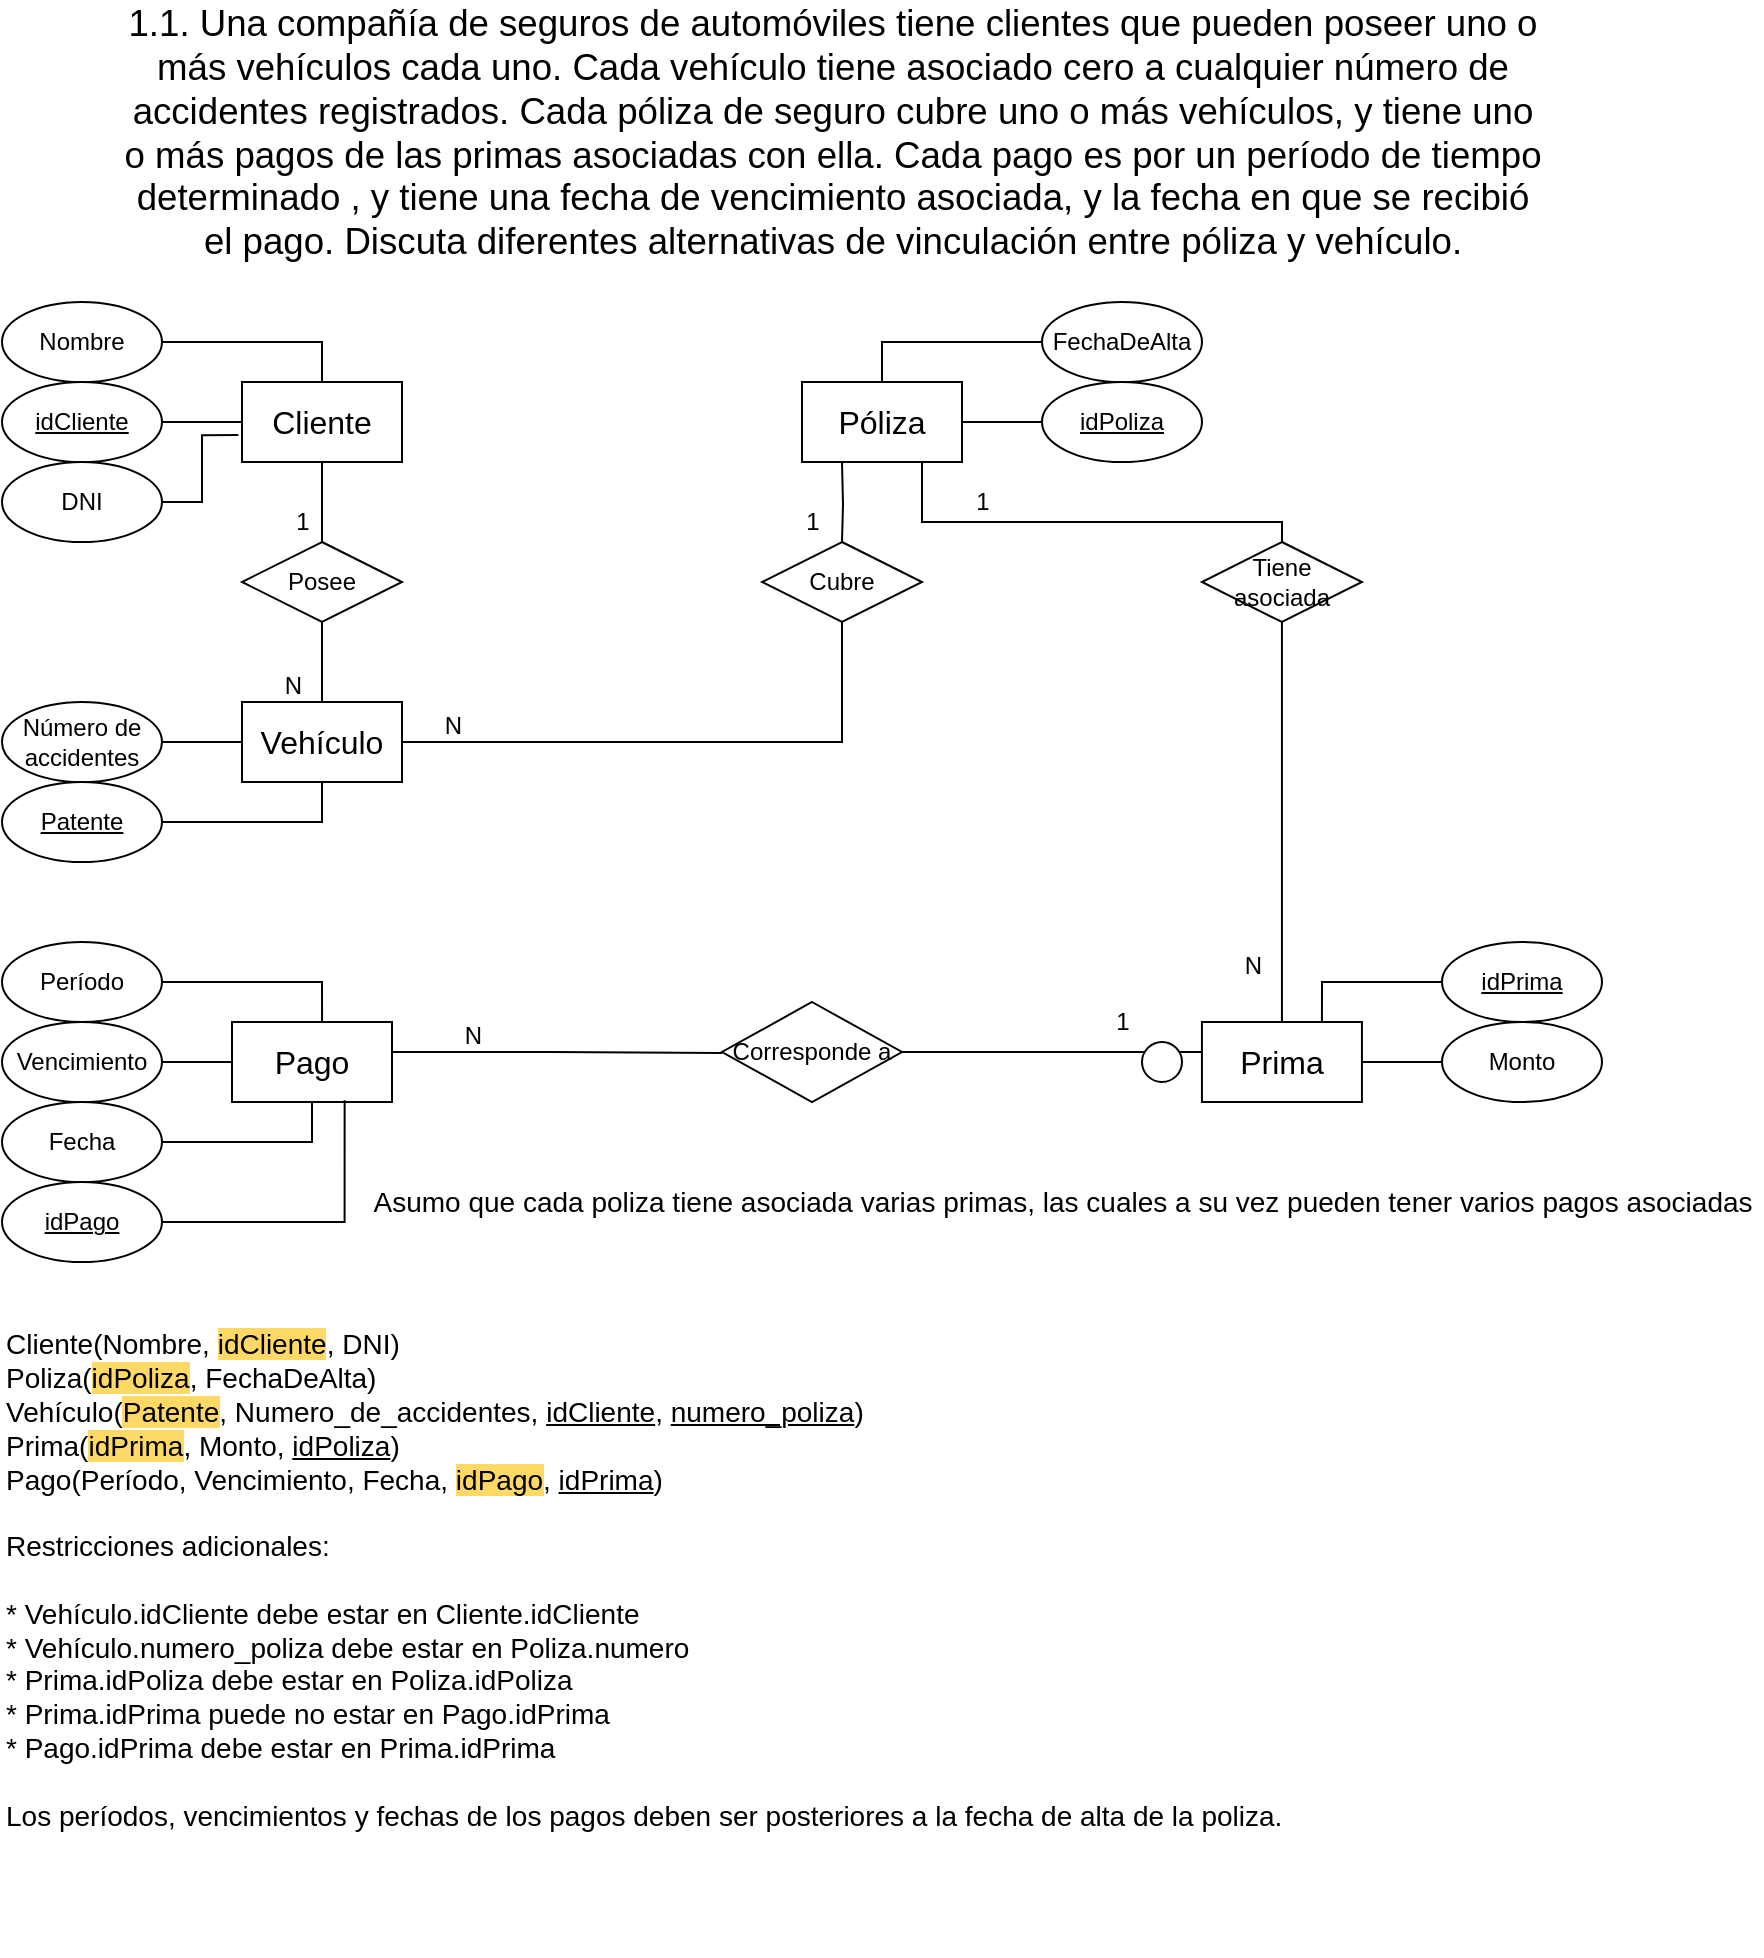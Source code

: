 <mxfile version="17.4.5" type="github">
  <diagram id="jiV9cO5r-LcXlaho8VfQ" name="Page-1">
    <mxGraphModel dx="870" dy="508" grid="1" gridSize="10" guides="1" tooltips="1" connect="1" arrows="1" fold="1" page="1" pageScale="1" pageWidth="850" pageHeight="1100" math="0" shadow="0">
      <root>
        <mxCell id="0" />
        <mxCell id="1" parent="0" />
        <mxCell id="hWvpgfgoWBTMj0xnObXc-1" value="&lt;span style=&quot;left: 136.86px ; top: 607.363px ; font-size: 18.327px ; font-family: sans-serif ; transform: scalex(1.093)&quot; dir=&quot;ltr&quot;&gt;1.1.&lt;/span&gt;&lt;span style=&quot;left: 175.127px ; top: 607.363px ; font-size: 18.327px ; font-family: sans-serif&quot; dir=&quot;ltr&quot;&gt; &lt;/span&gt;&lt;span style=&quot;left: 185.31px ; top: 607.363px ; font-size: 18.327px ; font-family: sans-serif ; transform: scalex(1.047)&quot; dir=&quot;ltr&quot;&gt;Una compañía de seguros de automóviles tiene clientes que pueden poseer uno o&lt;/span&gt;&lt;br&gt;&lt;span style=&quot;left: 185.31px ; top: 633.92px ; font-size: 18.327px ; font-family: sans-serif ; transform: scalex(1.021)&quot; dir=&quot;ltr&quot;&gt;más vehículos cada uno.&lt;/span&gt;&lt;span style=&quot;left: 416.854px ; top: 633.92px ; font-size: 18.327px ; font-family: sans-serif&quot; dir=&quot;ltr&quot;&gt; &lt;/span&gt;&lt;span style=&quot;left: 429.207px ; top: 633.92px ; font-size: 18.327px ; font-family: sans-serif ; transform: scalex(1.037)&quot; dir=&quot;ltr&quot;&gt;Cada vehículo tiene asociado cero a cualquier número de&lt;/span&gt;&lt;br&gt;&lt;span style=&quot;left: 185.31px ; top: 660.477px ; font-size: 18.327px ; font-family: sans-serif ; transform: scalex(1.002)&quot; dir=&quot;ltr&quot;&gt;accidentes registrados. Cada póliza de seguro cubre uno o más vehículos, y tiene uno&lt;/span&gt;&lt;br&gt;&lt;span style=&quot;left: 185.31px ; top: 687.032px ; font-size: 18.327px ; font-family: sans-serif ; transform: scalex(0.994)&quot; dir=&quot;ltr&quot;&gt;o más pagos de las primas asociadas con ella. Cada pago es por un período de tiempo&lt;/span&gt;&lt;br&gt;&lt;span style=&quot;left: 185.31px ; top: 713.589px ; font-size: 18.327px ; font-family: sans-serif ; transform: scalex(0.997)&quot; dir=&quot;ltr&quot;&gt;determinado , y tiene una fecha de vencimiento asociada, y la fecha en que se recibió&lt;/span&gt;&lt;br&gt;&lt;span style=&quot;left: 185.31px ; top: 740.146px ; font-size: 18.327px ; font-family: sans-serif ; transform: scalex(1.015)&quot; dir=&quot;ltr&quot;&gt;el pago. Discuta diferentes alternativas de vinculación entre póliza y vehículo.&lt;/span&gt;" style="text;html=1;align=center;verticalAlign=middle;resizable=0;points=[];autosize=1;strokeColor=none;fillColor=none;" parent="1" vertex="1">
          <mxGeometry x="10" y="20" width="810" height="110" as="geometry" />
        </mxCell>
        <mxCell id="hWvpgfgoWBTMj0xnObXc-10" style="edgeStyle=orthogonalEdgeStyle;rounded=0;orthogonalLoop=1;jettySize=auto;html=1;entryX=0.5;entryY=0;entryDx=0;entryDy=0;endArrow=none;endFill=0;" parent="1" source="hWvpgfgoWBTMj0xnObXc-2" target="hWvpgfgoWBTMj0xnObXc-5" edge="1">
          <mxGeometry relative="1" as="geometry" />
        </mxCell>
        <mxCell id="hWvpgfgoWBTMj0xnObXc-2" value="&lt;div&gt;Cliente&lt;/div&gt;" style="whiteSpace=wrap;html=1;fontSize=16;" parent="1" vertex="1">
          <mxGeometry x="120" y="200" width="80" height="40" as="geometry" />
        </mxCell>
        <mxCell id="hWvpgfgoWBTMj0xnObXc-3" value="Vehículo" style="whiteSpace=wrap;html=1;fontSize=16;" parent="1" vertex="1">
          <mxGeometry x="120" y="360" width="80" height="40" as="geometry" />
        </mxCell>
        <mxCell id="hWvpgfgoWBTMj0xnObXc-22" style="edgeStyle=orthogonalEdgeStyle;rounded=0;orthogonalLoop=1;jettySize=auto;html=1;entryX=0.5;entryY=0;entryDx=0;entryDy=0;endArrow=none;endFill=0;" parent="1" target="hWvpgfgoWBTMj0xnObXc-21" edge="1">
          <mxGeometry relative="1" as="geometry">
            <mxPoint x="420" y="240" as="sourcePoint" />
          </mxGeometry>
        </mxCell>
        <mxCell id="5M8-1WBfPxzk_610CRqM-4" style="edgeStyle=orthogonalEdgeStyle;rounded=0;orthogonalLoop=1;jettySize=auto;html=1;endArrow=none;endFill=0;exitX=0.75;exitY=1;exitDx=0;exitDy=0;" parent="1" source="hWvpgfgoWBTMj0xnObXc-4" target="5M8-1WBfPxzk_610CRqM-3" edge="1">
          <mxGeometry relative="1" as="geometry">
            <mxPoint x="519.999" y="240" as="sourcePoint" />
            <Array as="points">
              <mxPoint x="460" y="270" />
              <mxPoint x="640" y="270" />
            </Array>
          </mxGeometry>
        </mxCell>
        <mxCell id="hWvpgfgoWBTMj0xnObXc-4" value="Póliza" style="whiteSpace=wrap;html=1;fontSize=16;" parent="1" vertex="1">
          <mxGeometry x="400" y="200" width="80" height="40" as="geometry" />
        </mxCell>
        <mxCell id="hWvpgfgoWBTMj0xnObXc-11" style="edgeStyle=orthogonalEdgeStyle;rounded=0;orthogonalLoop=1;jettySize=auto;html=1;entryX=0.5;entryY=0;entryDx=0;entryDy=0;endArrow=none;endFill=0;" parent="1" source="hWvpgfgoWBTMj0xnObXc-5" target="hWvpgfgoWBTMj0xnObXc-3" edge="1">
          <mxGeometry relative="1" as="geometry" />
        </mxCell>
        <mxCell id="hWvpgfgoWBTMj0xnObXc-5" value="Posee" style="shape=rhombus;perimeter=rhombusPerimeter;whiteSpace=wrap;html=1;align=center;fontSize=12;" parent="1" vertex="1">
          <mxGeometry x="120" y="280" width="80" height="40" as="geometry" />
        </mxCell>
        <mxCell id="hWvpgfgoWBTMj0xnObXc-7" style="edgeStyle=orthogonalEdgeStyle;rounded=0;orthogonalLoop=1;jettySize=auto;html=1;dashed=1;strokeColor=none;" parent="1" source="hWvpgfgoWBTMj0xnObXc-6" target="hWvpgfgoWBTMj0xnObXc-2" edge="1">
          <mxGeometry relative="1" as="geometry" />
        </mxCell>
        <mxCell id="hWvpgfgoWBTMj0xnObXc-6" value="&lt;u&gt;idCliente&lt;/u&gt;" style="ellipse;whiteSpace=wrap;html=1;align=center;fontSize=12;" parent="1" vertex="1">
          <mxGeometry y="200" width="80" height="40" as="geometry" />
        </mxCell>
        <mxCell id="hWvpgfgoWBTMj0xnObXc-9" value="" style="endArrow=none;html=1;rounded=0;exitX=1;exitY=0.5;exitDx=0;exitDy=0;" parent="1" source="hWvpgfgoWBTMj0xnObXc-6" edge="1">
          <mxGeometry width="50" height="50" relative="1" as="geometry">
            <mxPoint x="40" y="310" as="sourcePoint" />
            <mxPoint x="120" y="220" as="targetPoint" />
          </mxGeometry>
        </mxCell>
        <mxCell id="hWvpgfgoWBTMj0xnObXc-12" value="" style="endArrow=none;html=1;rounded=0;exitX=1;exitY=0.5;exitDx=0;exitDy=0;" parent="1" source="hWvpgfgoWBTMj0xnObXc-13" edge="1">
          <mxGeometry width="50" height="50" relative="1" as="geometry">
            <mxPoint x="40" y="470" as="sourcePoint" />
            <mxPoint x="120" y="380" as="targetPoint" />
          </mxGeometry>
        </mxCell>
        <mxCell id="hWvpgfgoWBTMj0xnObXc-13" value="Número de accidentes" style="ellipse;whiteSpace=wrap;html=1;align=center;fontSize=12;" parent="1" vertex="1">
          <mxGeometry y="360" width="80" height="40" as="geometry" />
        </mxCell>
        <mxCell id="hWvpgfgoWBTMj0xnObXc-14" value="1" style="text;html=1;align=center;verticalAlign=middle;resizable=0;points=[];autosize=1;strokeColor=none;fillColor=none;fontSize=12;" parent="1" vertex="1">
          <mxGeometry x="140" y="260" width="20" height="20" as="geometry" />
        </mxCell>
        <mxCell id="hWvpgfgoWBTMj0xnObXc-15" value="N" style="resizable=0;html=1;align=right;verticalAlign=bottom;fontSize=12;" parent="1" connectable="0" vertex="1">
          <mxGeometry x="1" relative="1" as="geometry">
            <mxPoint x="150" y="360" as="offset" />
          </mxGeometry>
        </mxCell>
        <mxCell id="hWvpgfgoWBTMj0xnObXc-16" value="" style="endArrow=none;html=1;rounded=0;exitX=1;exitY=0.5;exitDx=0;exitDy=0;entryX=0.5;entryY=1;entryDx=0;entryDy=0;" parent="1" source="hWvpgfgoWBTMj0xnObXc-17" target="hWvpgfgoWBTMj0xnObXc-3" edge="1">
          <mxGeometry width="50" height="50" relative="1" as="geometry">
            <mxPoint x="40" y="510" as="sourcePoint" />
            <mxPoint x="120" y="420" as="targetPoint" />
            <Array as="points">
              <mxPoint x="160" y="420" />
            </Array>
          </mxGeometry>
        </mxCell>
        <mxCell id="hWvpgfgoWBTMj0xnObXc-17" value="&lt;u&gt;Patente&lt;/u&gt;" style="ellipse;whiteSpace=wrap;html=1;align=center;fontSize=12;" parent="1" vertex="1">
          <mxGeometry y="400" width="80" height="40" as="geometry" />
        </mxCell>
        <mxCell id="hWvpgfgoWBTMj0xnObXc-20" style="edgeStyle=orthogonalEdgeStyle;rounded=0;orthogonalLoop=1;jettySize=auto;html=1;endArrow=none;endFill=0;" parent="1" source="hWvpgfgoWBTMj0xnObXc-19" target="hWvpgfgoWBTMj0xnObXc-4" edge="1">
          <mxGeometry relative="1" as="geometry" />
        </mxCell>
        <mxCell id="hWvpgfgoWBTMj0xnObXc-19" value="&lt;u&gt;idPoliza&lt;/u&gt;" style="ellipse;whiteSpace=wrap;html=1;align=center;fontSize=12;" parent="1" vertex="1">
          <mxGeometry x="520" y="200" width="80" height="40" as="geometry" />
        </mxCell>
        <mxCell id="hWvpgfgoWBTMj0xnObXc-23" style="edgeStyle=orthogonalEdgeStyle;rounded=0;orthogonalLoop=1;jettySize=auto;html=1;endArrow=none;endFill=0;" parent="1" source="hWvpgfgoWBTMj0xnObXc-21" edge="1">
          <mxGeometry relative="1" as="geometry">
            <Array as="points">
              <mxPoint x="420" y="380" />
            </Array>
            <mxPoint x="200" y="380" as="targetPoint" />
          </mxGeometry>
        </mxCell>
        <mxCell id="hWvpgfgoWBTMj0xnObXc-21" value="Cubre" style="shape=rhombus;perimeter=rhombusPerimeter;whiteSpace=wrap;html=1;align=center;fontSize=12;" parent="1" vertex="1">
          <mxGeometry x="380" y="280" width="80" height="40" as="geometry" />
        </mxCell>
        <mxCell id="hWvpgfgoWBTMj0xnObXc-24" value="1" style="text;html=1;align=center;verticalAlign=middle;resizable=0;points=[];autosize=1;strokeColor=none;fillColor=none;fontSize=12;" parent="1" vertex="1">
          <mxGeometry x="395" y="260" width="20" height="20" as="geometry" />
        </mxCell>
        <mxCell id="hWvpgfgoWBTMj0xnObXc-25" value="N" style="resizable=0;html=1;align=right;verticalAlign=bottom;fontSize=12;" parent="1" connectable="0" vertex="1">
          <mxGeometry x="1" relative="1" as="geometry">
            <mxPoint x="230" y="380" as="offset" />
          </mxGeometry>
        </mxCell>
        <mxCell id="5M8-1WBfPxzk_610CRqM-6" style="edgeStyle=orthogonalEdgeStyle;rounded=0;orthogonalLoop=1;jettySize=auto;html=1;entryX=0.5;entryY=0;entryDx=0;entryDy=0;endArrow=none;endFill=0;" parent="1" source="5M8-1WBfPxzk_610CRqM-3" target="5M8-1WBfPxzk_610CRqM-5" edge="1">
          <mxGeometry relative="1" as="geometry" />
        </mxCell>
        <mxCell id="5M8-1WBfPxzk_610CRqM-3" value="Tiene asociada" style="shape=rhombus;perimeter=rhombusPerimeter;whiteSpace=wrap;html=1;align=center;fontSize=12;" parent="1" vertex="1">
          <mxGeometry x="599.97" y="280" width="80" height="40" as="geometry" />
        </mxCell>
        <mxCell id="5M8-1WBfPxzk_610CRqM-5" value="Prima" style="whiteSpace=wrap;html=1;fontSize=16;" parent="1" vertex="1">
          <mxGeometry x="599.97" y="520" width="80" height="40" as="geometry" />
        </mxCell>
        <mxCell id="5M8-1WBfPxzk_610CRqM-15" style="edgeStyle=orthogonalEdgeStyle;rounded=0;orthogonalLoop=1;jettySize=auto;html=1;entryX=0.046;entryY=0.411;entryDx=0;entryDy=0;entryPerimeter=0;endArrow=none;endFill=0;exitX=1;exitY=0.25;exitDx=0;exitDy=0;" parent="1" edge="1">
          <mxGeometry relative="1" as="geometry">
            <mxPoint x="190.86" y="535" as="sourcePoint" />
            <mxPoint x="360.0" y="535.55" as="targetPoint" />
            <Array as="points">
              <mxPoint x="275" y="535" />
              <mxPoint x="360" y="536" />
            </Array>
          </mxGeometry>
        </mxCell>
        <mxCell id="5M8-1WBfPxzk_610CRqM-7" value="Pago" style="whiteSpace=wrap;html=1;fontSize=16;" parent="1" vertex="1">
          <mxGeometry x="115" y="520" width="80" height="40" as="geometry" />
        </mxCell>
        <mxCell id="5M8-1WBfPxzk_610CRqM-12" style="edgeStyle=orthogonalEdgeStyle;rounded=0;orthogonalLoop=1;jettySize=auto;html=1;entryX=0.563;entryY=0;entryDx=0;entryDy=0;entryPerimeter=0;endArrow=none;endFill=0;" parent="1" source="5M8-1WBfPxzk_610CRqM-8" target="5M8-1WBfPxzk_610CRqM-7" edge="1">
          <mxGeometry relative="1" as="geometry" />
        </mxCell>
        <mxCell id="5M8-1WBfPxzk_610CRqM-8" value="Período" style="ellipse;whiteSpace=wrap;html=1;align=center;fontSize=12;" parent="1" vertex="1">
          <mxGeometry y="480" width="80" height="40" as="geometry" />
        </mxCell>
        <mxCell id="5M8-1WBfPxzk_610CRqM-13" style="edgeStyle=orthogonalEdgeStyle;rounded=0;orthogonalLoop=1;jettySize=auto;html=1;exitX=1;exitY=0.5;exitDx=0;exitDy=0;endArrow=none;endFill=0;" parent="1" source="5M8-1WBfPxzk_610CRqM-9" target="5M8-1WBfPxzk_610CRqM-7" edge="1">
          <mxGeometry relative="1" as="geometry" />
        </mxCell>
        <mxCell id="5M8-1WBfPxzk_610CRqM-9" value="Vencimiento" style="ellipse;whiteSpace=wrap;html=1;align=center;fontSize=12;" parent="1" vertex="1">
          <mxGeometry y="520" width="80" height="40" as="geometry" />
        </mxCell>
        <mxCell id="5M8-1WBfPxzk_610CRqM-14" style="edgeStyle=orthogonalEdgeStyle;rounded=0;orthogonalLoop=1;jettySize=auto;html=1;exitX=1;exitY=0.5;exitDx=0;exitDy=0;entryX=0.5;entryY=1;entryDx=0;entryDy=0;endArrow=none;endFill=0;" parent="1" source="5M8-1WBfPxzk_610CRqM-10" target="5M8-1WBfPxzk_610CRqM-7" edge="1">
          <mxGeometry relative="1" as="geometry" />
        </mxCell>
        <mxCell id="5M8-1WBfPxzk_610CRqM-10" value="Fecha" style="ellipse;whiteSpace=wrap;html=1;align=center;fontSize=12;" parent="1" vertex="1">
          <mxGeometry y="560" width="80" height="40" as="geometry" />
        </mxCell>
        <mxCell id="5M8-1WBfPxzk_610CRqM-16" style="edgeStyle=orthogonalEdgeStyle;rounded=0;orthogonalLoop=1;jettySize=auto;html=1;entryX=0;entryY=0.375;entryDx=0;entryDy=0;entryPerimeter=0;endArrow=none;endFill=0;" parent="1" source="5M8-1WBfPxzk_610CRqM-11" target="5M8-1WBfPxzk_610CRqM-5" edge="1">
          <mxGeometry relative="1" as="geometry" />
        </mxCell>
        <mxCell id="5M8-1WBfPxzk_610CRqM-11" value="&lt;div&gt;Corresponde a&lt;br&gt;&lt;/div&gt;" style="shape=rhombus;perimeter=rhombusPerimeter;whiteSpace=wrap;html=1;align=center;fontSize=12;" parent="1" vertex="1">
          <mxGeometry x="360" y="510" width="90" height="50" as="geometry" />
        </mxCell>
        <mxCell id="5M8-1WBfPxzk_610CRqM-18" style="edgeStyle=orthogonalEdgeStyle;rounded=0;orthogonalLoop=1;jettySize=auto;html=1;entryX=0.5;entryY=0;entryDx=0;entryDy=0;endArrow=none;endFill=0;" parent="1" source="5M8-1WBfPxzk_610CRqM-17" target="hWvpgfgoWBTMj0xnObXc-2" edge="1">
          <mxGeometry relative="1" as="geometry" />
        </mxCell>
        <mxCell id="5M8-1WBfPxzk_610CRqM-17" value="Nombre" style="ellipse;whiteSpace=wrap;html=1;align=center;fontSize=12;" parent="1" vertex="1">
          <mxGeometry y="160" width="80" height="40" as="geometry" />
        </mxCell>
        <mxCell id="5M8-1WBfPxzk_610CRqM-20" style="edgeStyle=orthogonalEdgeStyle;rounded=0;orthogonalLoop=1;jettySize=auto;html=1;entryX=-0.023;entryY=0.664;entryDx=0;entryDy=0;entryPerimeter=0;endArrow=none;endFill=0;" parent="1" source="5M8-1WBfPxzk_610CRqM-19" target="hWvpgfgoWBTMj0xnObXc-2" edge="1">
          <mxGeometry relative="1" as="geometry" />
        </mxCell>
        <mxCell id="5M8-1WBfPxzk_610CRqM-19" value="DNI" style="ellipse;whiteSpace=wrap;html=1;align=center;fontSize=12;" parent="1" vertex="1">
          <mxGeometry y="240" width="80" height="40" as="geometry" />
        </mxCell>
        <mxCell id="5M8-1WBfPxzk_610CRqM-21" value="1" style="text;html=1;align=center;verticalAlign=middle;resizable=0;points=[];autosize=1;strokeColor=none;fillColor=none;fontSize=12;" parent="1" vertex="1">
          <mxGeometry x="480" y="250" width="20" height="20" as="geometry" />
        </mxCell>
        <mxCell id="5M8-1WBfPxzk_610CRqM-22" value="N" style="resizable=0;html=1;align=right;verticalAlign=bottom;fontSize=12;" parent="1" connectable="0" vertex="1">
          <mxGeometry x="1" relative="1" as="geometry">
            <mxPoint x="630" y="500" as="offset" />
          </mxGeometry>
        </mxCell>
        <mxCell id="5M8-1WBfPxzk_610CRqM-23" value="1" style="text;html=1;align=center;verticalAlign=middle;resizable=0;points=[];autosize=1;strokeColor=none;fillColor=none;fontSize=12;" parent="1" vertex="1">
          <mxGeometry x="550" y="510" width="20" height="20" as="geometry" />
        </mxCell>
        <mxCell id="5M8-1WBfPxzk_610CRqM-24" value="N" style="resizable=0;html=1;align=right;verticalAlign=bottom;fontSize=12;" parent="1" connectable="0" vertex="1">
          <mxGeometry x="1" relative="1" as="geometry">
            <mxPoint x="240" y="535" as="offset" />
          </mxGeometry>
        </mxCell>
        <mxCell id="5M8-1WBfPxzk_610CRqM-25" value="" style="ellipse;whiteSpace=wrap;html=1;fontSize=16;" parent="1" vertex="1">
          <mxGeometry x="570" y="530" width="20" height="20" as="geometry" />
        </mxCell>
        <mxCell id="5M8-1WBfPxzk_610CRqM-29" style="edgeStyle=orthogonalEdgeStyle;rounded=0;orthogonalLoop=1;jettySize=auto;html=1;entryX=0.75;entryY=0;entryDx=0;entryDy=0;endArrow=none;endFill=0;" parent="1" source="5M8-1WBfPxzk_610CRqM-27" target="5M8-1WBfPxzk_610CRqM-5" edge="1">
          <mxGeometry relative="1" as="geometry" />
        </mxCell>
        <mxCell id="5M8-1WBfPxzk_610CRqM-27" value="&lt;u&gt;idPrima&lt;/u&gt;" style="ellipse;whiteSpace=wrap;html=1;align=center;fontSize=12;" parent="1" vertex="1">
          <mxGeometry x="720" y="480" width="80" height="40" as="geometry" />
        </mxCell>
        <mxCell id="5M8-1WBfPxzk_610CRqM-30" style="edgeStyle=orthogonalEdgeStyle;rounded=0;orthogonalLoop=1;jettySize=auto;html=1;endArrow=none;endFill=0;" parent="1" source="5M8-1WBfPxzk_610CRqM-28" target="5M8-1WBfPxzk_610CRqM-5" edge="1">
          <mxGeometry relative="1" as="geometry" />
        </mxCell>
        <mxCell id="5M8-1WBfPxzk_610CRqM-28" value="Monto" style="ellipse;whiteSpace=wrap;html=1;align=center;fontSize=12;" parent="1" vertex="1">
          <mxGeometry x="720" y="520" width="80" height="40" as="geometry" />
        </mxCell>
        <mxCell id="5M8-1WBfPxzk_610CRqM-32" style="edgeStyle=orthogonalEdgeStyle;rounded=0;orthogonalLoop=1;jettySize=auto;html=1;endArrow=none;endFill=0;entryX=0.704;entryY=0.979;entryDx=0;entryDy=0;entryPerimeter=0;" parent="1" source="5M8-1WBfPxzk_610CRqM-31" target="5M8-1WBfPxzk_610CRqM-7" edge="1">
          <mxGeometry relative="1" as="geometry">
            <mxPoint x="120" y="620" as="targetPoint" />
          </mxGeometry>
        </mxCell>
        <mxCell id="5M8-1WBfPxzk_610CRqM-31" value="&lt;u&gt;idPago&lt;/u&gt;" style="ellipse;whiteSpace=wrap;html=1;align=center;fontSize=12;" parent="1" vertex="1">
          <mxGeometry y="600" width="80" height="40" as="geometry" />
        </mxCell>
        <mxCell id="5M8-1WBfPxzk_610CRqM-34" style="edgeStyle=orthogonalEdgeStyle;rounded=0;orthogonalLoop=1;jettySize=auto;html=1;entryX=0.5;entryY=0;entryDx=0;entryDy=0;endArrow=none;endFill=0;" parent="1" source="5M8-1WBfPxzk_610CRqM-33" target="hWvpgfgoWBTMj0xnObXc-4" edge="1">
          <mxGeometry relative="1" as="geometry" />
        </mxCell>
        <mxCell id="5M8-1WBfPxzk_610CRqM-33" value="FechaDeAlta" style="ellipse;whiteSpace=wrap;html=1;align=center;fontSize=12;" parent="1" vertex="1">
          <mxGeometry x="520" y="160" width="80" height="40" as="geometry" />
        </mxCell>
        <mxCell id="5M8-1WBfPxzk_610CRqM-35" value="&lt;font style=&quot;font-size: 14px&quot;&gt;Asumo que cada poliza tiene asociada varias primas, las cuales a su vez pueden tener varios pagos asociadas&lt;/font&gt;" style="text;html=1;align=center;verticalAlign=middle;resizable=0;points=[];autosize=1;strokeColor=none;fillColor=none;" parent="1" vertex="1">
          <mxGeometry x="180" y="600" width="700" height="20" as="geometry" />
        </mxCell>
        <mxCell id="5M8-1WBfPxzk_610CRqM-36" value="&lt;div style=&quot;font-size: 14px&quot; align=&quot;left&quot;&gt;&lt;font style=&quot;font-size: 14px&quot;&gt;Cliente(Nombre, &lt;span style=&quot;background-color: rgb(255 , 217 , 102)&quot;&gt;idCliente&lt;/span&gt;, DNI)&lt;/font&gt;&lt;/div&gt;&lt;div style=&quot;font-size: 14px&quot; align=&quot;left&quot;&gt;&lt;font style=&quot;font-size: 14px&quot;&gt;Poliza(&lt;span style=&quot;background-color: rgb(255 , 217 , 102)&quot;&gt;idPoliza&lt;/span&gt;, FechaDeAlta)&lt;br&gt;&lt;/font&gt;&lt;/div&gt;&lt;div style=&quot;font-size: 14px&quot; align=&quot;left&quot;&gt;&lt;font style=&quot;font-size: 14px&quot;&gt;Vehículo(&lt;span style=&quot;background-color: rgb(255 , 217 , 102)&quot;&gt;Patente&lt;/span&gt;, Numero_de_accidentes, &lt;u&gt;idCliente&lt;/u&gt;, &lt;u&gt;numero_poliza&lt;/u&gt;)&lt;/font&gt;&lt;/div&gt;&lt;div style=&quot;font-size: 14px&quot; align=&quot;left&quot;&gt;&lt;font style=&quot;font-size: 14px&quot;&gt;Prima(&lt;span style=&quot;background-color: rgb(255 , 217 , 102)&quot;&gt;idPrima&lt;/span&gt;, Monto, &lt;u&gt;idPoliza&lt;/u&gt;)&lt;/font&gt;&lt;font style=&quot;font-size: 14px&quot;&gt;&lt;/font&gt;&lt;/div&gt;&lt;div style=&quot;font-size: 14px&quot; align=&quot;left&quot;&gt;&lt;font style=&quot;font-size: 14px&quot;&gt;Pago(Período, Vencimiento, Fecha, &lt;span style=&quot;background-color: rgb(255 , 217 , 102)&quot;&gt;idPago&lt;/span&gt;, &lt;u&gt;idPrima&lt;/u&gt;)&lt;/font&gt;&lt;/div&gt;&lt;div style=&quot;font-size: 14px&quot; align=&quot;left&quot;&gt;&lt;font style=&quot;font-size: 14px&quot;&gt;&lt;br&gt;&lt;/font&gt;&lt;/div&gt;&lt;div style=&quot;font-size: 14px&quot; align=&quot;left&quot;&gt;&lt;div style=&quot;font-size: 14px&quot; align=&quot;left&quot;&gt;&lt;font style=&quot;font-size: 14px&quot;&gt;Restricciones adicionales:&lt;/font&gt;&lt;/div&gt;&lt;div style=&quot;font-size: 14px&quot; align=&quot;left&quot;&gt;&lt;font style=&quot;font-size: 14px&quot;&gt;&lt;br&gt;&lt;/font&gt;&lt;/div&gt;&lt;div style=&quot;font-size: 14px&quot; align=&quot;left&quot;&gt;&lt;font style=&quot;font-size: 14px&quot;&gt;* Vehículo.idCliente debe estar en Cliente.idCliente&lt;/font&gt;&lt;/div&gt;&lt;div style=&quot;font-size: 14px&quot; align=&quot;left&quot;&gt;&lt;font style=&quot;font-size: 14px&quot;&gt;* Vehículo.numero_poliza debe estar en Poliza.numero&lt;br&gt;&lt;/font&gt;&lt;/div&gt;&lt;div style=&quot;font-size: 14px&quot; align=&quot;left&quot;&gt;&lt;font style=&quot;font-size: 14px&quot;&gt;* Prima.idPoliza debe estar en Poliza.idPoliza&lt;/font&gt;&lt;/div&gt;&lt;div style=&quot;font-size: 14px&quot; align=&quot;left&quot;&gt;&lt;font style=&quot;font-size: 14px&quot;&gt;* Prima.idPrima puede no estar en Pago.idPrima&lt;/font&gt;&lt;/div&gt;&lt;div style=&quot;font-size: 14px&quot; align=&quot;left&quot;&gt;&lt;font style=&quot;font-size: 14px&quot;&gt;* Pago.idPrima debe estar en Prima.idPrima&lt;br&gt;&lt;/font&gt;&lt;/div&gt;&lt;div style=&quot;font-size: 14px&quot; align=&quot;left&quot;&gt;&lt;font style=&quot;font-size: 14px&quot;&gt;&lt;br&gt;&lt;/font&gt;&lt;/div&gt;&lt;div style=&quot;font-size: 14px&quot; align=&quot;left&quot;&gt;&lt;font style=&quot;font-size: 14px&quot;&gt;Los períodos, vencimientos y fechas de los pagos deben ser posteriores a la fecha de alta de la poliza.&lt;br&gt;&lt;/font&gt;&lt;/div&gt;&lt;font style=&quot;font-size: 14px&quot;&gt;&lt;/font&gt;&lt;/div&gt;&lt;div style=&quot;font-size: 14px&quot; align=&quot;left&quot;&gt;&lt;font style=&quot;font-size: 14px&quot;&gt;&lt;br&gt;&lt;/font&gt;&lt;/div&gt;&lt;div style=&quot;font-size: 14px&quot; align=&quot;left&quot;&gt;&lt;font style=&quot;font-size: 14px&quot;&gt;&lt;br&gt;&lt;/font&gt;&lt;/div&gt;&lt;div align=&quot;left&quot;&gt;&lt;br&gt;&lt;/div&gt;&lt;div align=&quot;left&quot;&gt;&lt;br&gt;&lt;/div&gt;" style="text;html=1;align=left;verticalAlign=middle;resizable=0;points=[];autosize=1;strokeColor=none;fillColor=none;" parent="1" vertex="1">
          <mxGeometry y="695" width="650" height="270" as="geometry" />
        </mxCell>
      </root>
    </mxGraphModel>
  </diagram>
</mxfile>
